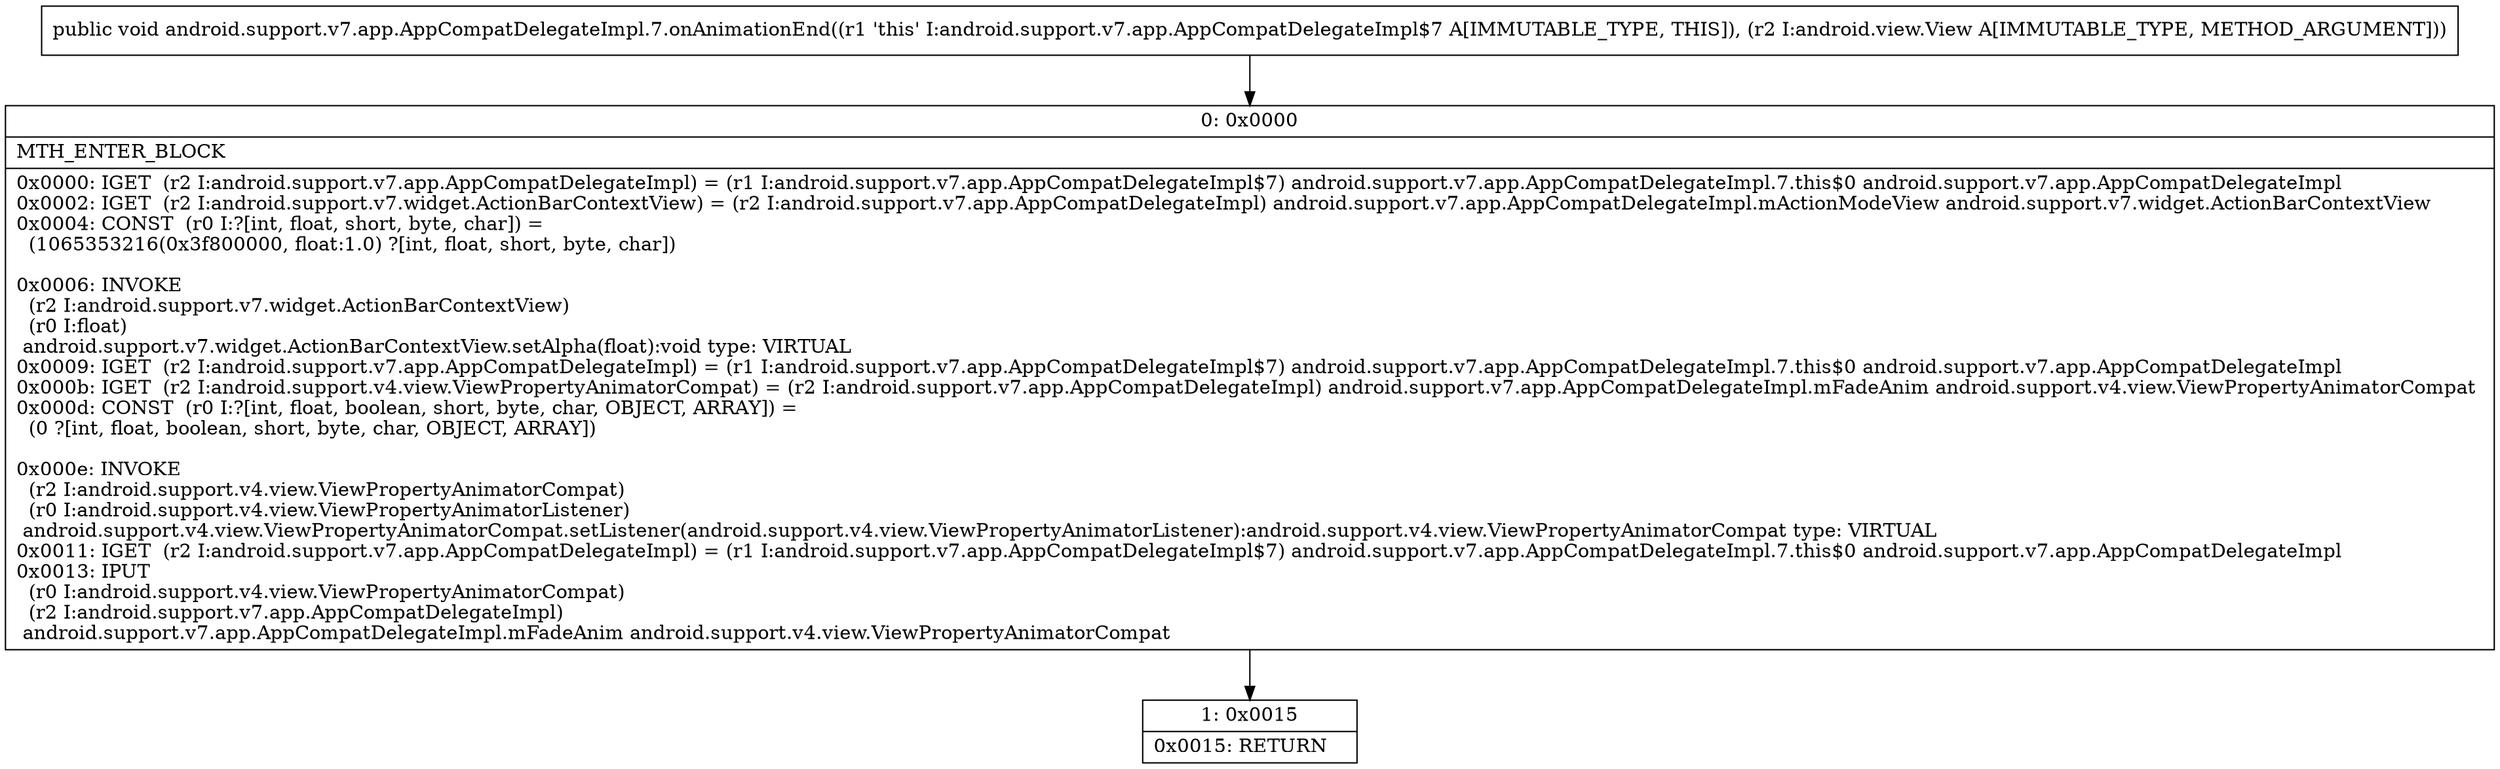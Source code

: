 digraph "CFG forandroid.support.v7.app.AppCompatDelegateImpl.7.onAnimationEnd(Landroid\/view\/View;)V" {
Node_0 [shape=record,label="{0\:\ 0x0000|MTH_ENTER_BLOCK\l|0x0000: IGET  (r2 I:android.support.v7.app.AppCompatDelegateImpl) = (r1 I:android.support.v7.app.AppCompatDelegateImpl$7) android.support.v7.app.AppCompatDelegateImpl.7.this$0 android.support.v7.app.AppCompatDelegateImpl \l0x0002: IGET  (r2 I:android.support.v7.widget.ActionBarContextView) = (r2 I:android.support.v7.app.AppCompatDelegateImpl) android.support.v7.app.AppCompatDelegateImpl.mActionModeView android.support.v7.widget.ActionBarContextView \l0x0004: CONST  (r0 I:?[int, float, short, byte, char]) = \l  (1065353216(0x3f800000, float:1.0) ?[int, float, short, byte, char])\l \l0x0006: INVOKE  \l  (r2 I:android.support.v7.widget.ActionBarContextView)\l  (r0 I:float)\l android.support.v7.widget.ActionBarContextView.setAlpha(float):void type: VIRTUAL \l0x0009: IGET  (r2 I:android.support.v7.app.AppCompatDelegateImpl) = (r1 I:android.support.v7.app.AppCompatDelegateImpl$7) android.support.v7.app.AppCompatDelegateImpl.7.this$0 android.support.v7.app.AppCompatDelegateImpl \l0x000b: IGET  (r2 I:android.support.v4.view.ViewPropertyAnimatorCompat) = (r2 I:android.support.v7.app.AppCompatDelegateImpl) android.support.v7.app.AppCompatDelegateImpl.mFadeAnim android.support.v4.view.ViewPropertyAnimatorCompat \l0x000d: CONST  (r0 I:?[int, float, boolean, short, byte, char, OBJECT, ARRAY]) = \l  (0 ?[int, float, boolean, short, byte, char, OBJECT, ARRAY])\l \l0x000e: INVOKE  \l  (r2 I:android.support.v4.view.ViewPropertyAnimatorCompat)\l  (r0 I:android.support.v4.view.ViewPropertyAnimatorListener)\l android.support.v4.view.ViewPropertyAnimatorCompat.setListener(android.support.v4.view.ViewPropertyAnimatorListener):android.support.v4.view.ViewPropertyAnimatorCompat type: VIRTUAL \l0x0011: IGET  (r2 I:android.support.v7.app.AppCompatDelegateImpl) = (r1 I:android.support.v7.app.AppCompatDelegateImpl$7) android.support.v7.app.AppCompatDelegateImpl.7.this$0 android.support.v7.app.AppCompatDelegateImpl \l0x0013: IPUT  \l  (r0 I:android.support.v4.view.ViewPropertyAnimatorCompat)\l  (r2 I:android.support.v7.app.AppCompatDelegateImpl)\l android.support.v7.app.AppCompatDelegateImpl.mFadeAnim android.support.v4.view.ViewPropertyAnimatorCompat \l}"];
Node_1 [shape=record,label="{1\:\ 0x0015|0x0015: RETURN   \l}"];
MethodNode[shape=record,label="{public void android.support.v7.app.AppCompatDelegateImpl.7.onAnimationEnd((r1 'this' I:android.support.v7.app.AppCompatDelegateImpl$7 A[IMMUTABLE_TYPE, THIS]), (r2 I:android.view.View A[IMMUTABLE_TYPE, METHOD_ARGUMENT])) }"];
MethodNode -> Node_0;
Node_0 -> Node_1;
}

